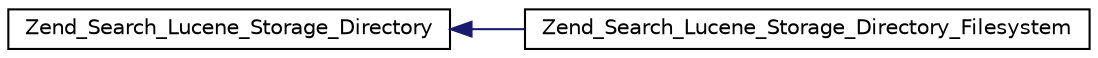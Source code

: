 digraph G
{
  edge [fontname="Helvetica",fontsize="10",labelfontname="Helvetica",labelfontsize="10"];
  node [fontname="Helvetica",fontsize="10",shape=record];
  rankdir="LR";
  Node1 [label="Zend_Search_Lucene_Storage_Directory",height=0.2,width=0.4,color="black", fillcolor="white", style="filled",URL="$class_zend___search___lucene___storage___directory.html"];
  Node1 -> Node2 [dir="back",color="midnightblue",fontsize="10",style="solid",fontname="Helvetica"];
  Node2 [label="Zend_Search_Lucene_Storage_Directory_Filesystem",height=0.2,width=0.4,color="black", fillcolor="white", style="filled",URL="$class_zend___search___lucene___storage___directory___filesystem.html"];
}
